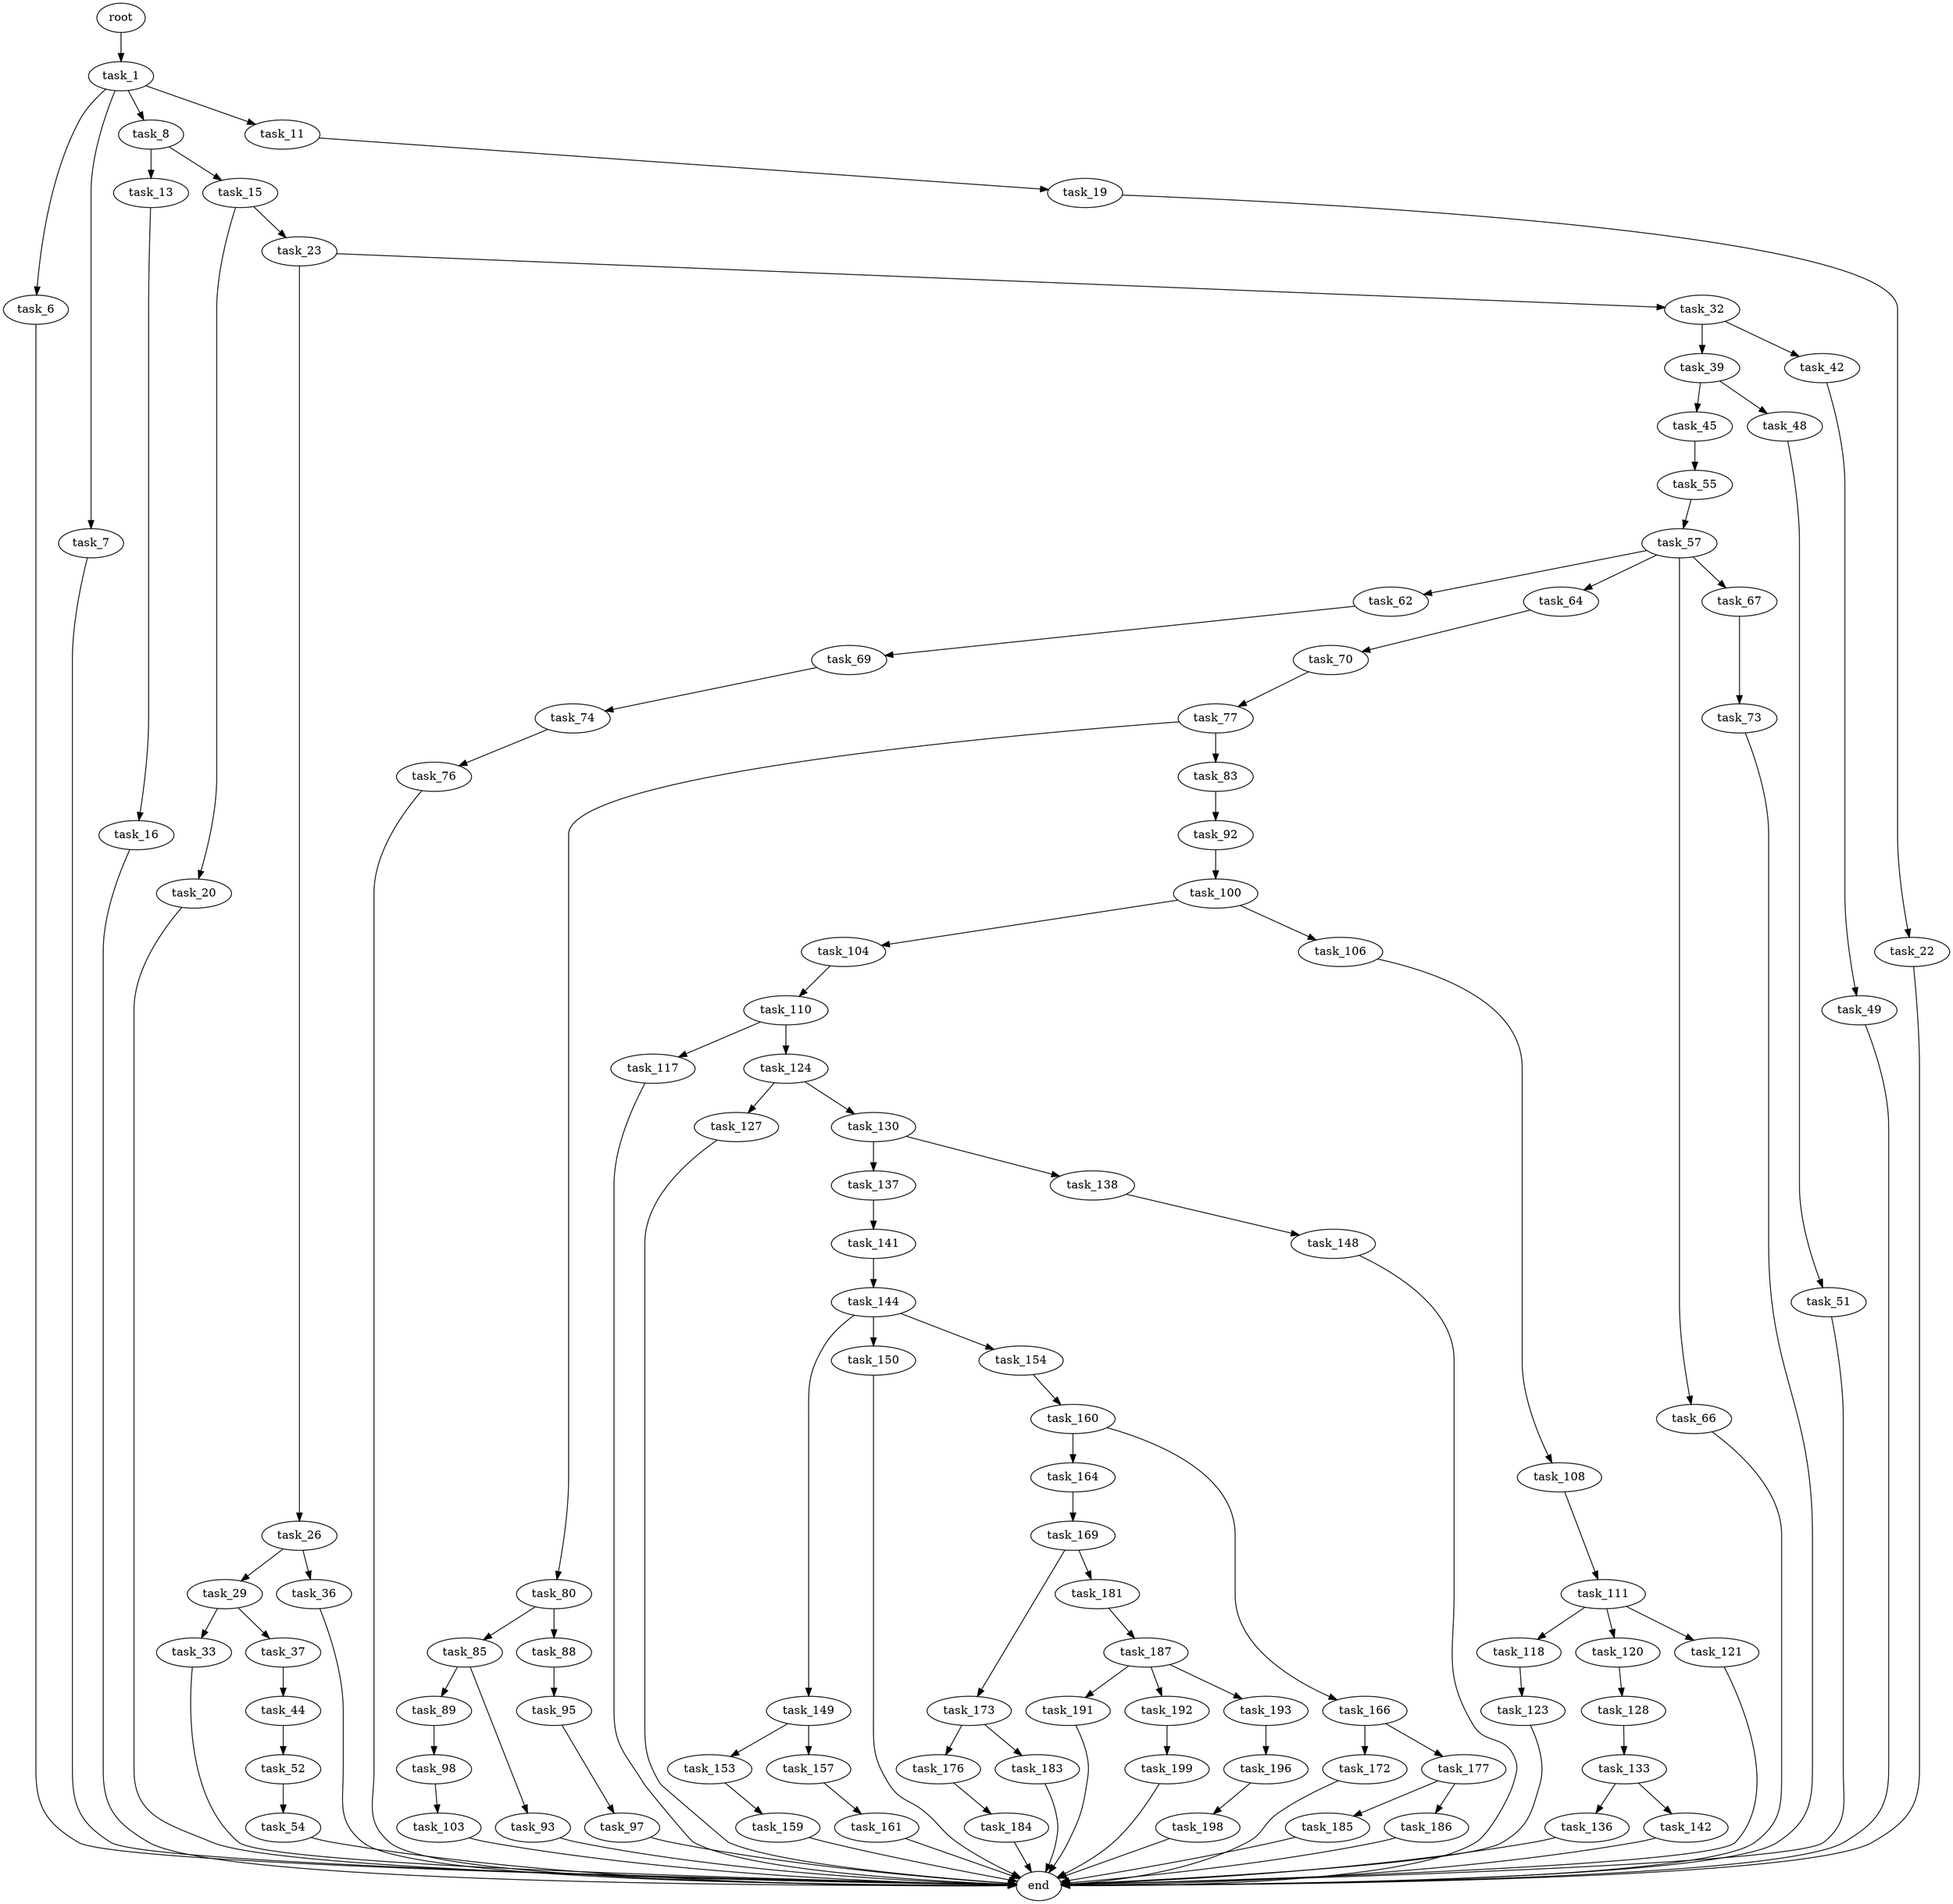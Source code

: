 digraph G {
  root [size="0.000000"];
  task_1 [size="37184473499.000000"];
  task_6 [size="782757789696.000000"];
  task_7 [size="134217728000.000000"];
  task_8 [size="175110167928.000000"];
  task_11 [size="26737713084.000000"];
  end [size="0.000000"];
  task_13 [size="1073741824000.000000"];
  task_15 [size="8154984678.000000"];
  task_19 [size="231928233984.000000"];
  task_16 [size="12896574991.000000"];
  task_20 [size="25398791282.000000"];
  task_23 [size="49642403055.000000"];
  task_22 [size="21815062162.000000"];
  task_26 [size="97523244864.000000"];
  task_32 [size="37939028303.000000"];
  task_29 [size="1073741824000.000000"];
  task_36 [size="549755813888.000000"];
  task_33 [size="5903029875.000000"];
  task_37 [size="8589934592.000000"];
  task_39 [size="134217728000.000000"];
  task_42 [size="264179275388.000000"];
  task_44 [size="1073741824000.000000"];
  task_45 [size="4299058321.000000"];
  task_48 [size="7075909716.000000"];
  task_49 [size="780007114900.000000"];
  task_52 [size="84116204422.000000"];
  task_55 [size="16251142196.000000"];
  task_51 [size="17380427891.000000"];
  task_54 [size="3913800000.000000"];
  task_57 [size="268086806364.000000"];
  task_62 [size="3178585470.000000"];
  task_64 [size="590832326552.000000"];
  task_66 [size="364779007424.000000"];
  task_67 [size="107024692187.000000"];
  task_69 [size="302989136181.000000"];
  task_70 [size="700477633358.000000"];
  task_73 [size="1073741824000.000000"];
  task_74 [size="368293445632.000000"];
  task_77 [size="549755813888.000000"];
  task_76 [size="12437663636.000000"];
  task_80 [size="1073741824000.000000"];
  task_83 [size="231928233984.000000"];
  task_85 [size="231928233984.000000"];
  task_88 [size="1235519555.000000"];
  task_92 [size="28991029248.000000"];
  task_89 [size="22335260742.000000"];
  task_93 [size="28991029248.000000"];
  task_95 [size="231928233984.000000"];
  task_98 [size="425126833.000000"];
  task_100 [size="2103410922.000000"];
  task_97 [size="1073741824000.000000"];
  task_103 [size="865946486.000000"];
  task_104 [size="1073741824000.000000"];
  task_106 [size="27116806054.000000"];
  task_110 [size="5119961992.000000"];
  task_108 [size="8589934592.000000"];
  task_111 [size="1035237643552.000000"];
  task_117 [size="549755813888.000000"];
  task_124 [size="260032348316.000000"];
  task_118 [size="34282784904.000000"];
  task_120 [size="1813610975.000000"];
  task_121 [size="8589934592.000000"];
  task_123 [size="4687714700.000000"];
  task_128 [size="782757789696.000000"];
  task_127 [size="782757789696.000000"];
  task_130 [size="43026356200.000000"];
  task_133 [size="42043000716.000000"];
  task_137 [size="120838036487.000000"];
  task_138 [size="368293445632.000000"];
  task_136 [size="522269617.000000"];
  task_142 [size="161168224752.000000"];
  task_141 [size="68719476736.000000"];
  task_148 [size="16521056917.000000"];
  task_144 [size="17340081652.000000"];
  task_149 [size="28575895729.000000"];
  task_150 [size="88936343146.000000"];
  task_154 [size="303288587160.000000"];
  task_153 [size="602733456637.000000"];
  task_157 [size="628419776617.000000"];
  task_159 [size="12920550537.000000"];
  task_160 [size="28991029248.000000"];
  task_161 [size="10010077066.000000"];
  task_164 [size="13557375584.000000"];
  task_166 [size="15969285740.000000"];
  task_169 [size="33393004494.000000"];
  task_172 [size="6722432682.000000"];
  task_177 [size="20099366719.000000"];
  task_173 [size="134217728000.000000"];
  task_181 [size="70511504431.000000"];
  task_176 [size="17854108030.000000"];
  task_183 [size="121556553156.000000"];
  task_184 [size="274265346373.000000"];
  task_185 [size="1220867930191.000000"];
  task_186 [size="1073741824000.000000"];
  task_187 [size="134217728000.000000"];
  task_191 [size="782757789696.000000"];
  task_192 [size="1073741824000.000000"];
  task_193 [size="198864795048.000000"];
  task_199 [size="5157226712.000000"];
  task_196 [size="33607444285.000000"];
  task_198 [size="472230825117.000000"];

  root -> task_1 [size="1.000000"];
  task_1 -> task_6 [size="679477248.000000"];
  task_1 -> task_7 [size="679477248.000000"];
  task_1 -> task_8 [size="679477248.000000"];
  task_1 -> task_11 [size="679477248.000000"];
  task_6 -> end [size="1.000000"];
  task_7 -> end [size="1.000000"];
  task_8 -> task_13 [size="134217728.000000"];
  task_8 -> task_15 [size="134217728.000000"];
  task_11 -> task_19 [size="838860800.000000"];
  task_13 -> task_16 [size="838860800.000000"];
  task_15 -> task_20 [size="134217728.000000"];
  task_15 -> task_23 [size="134217728.000000"];
  task_19 -> task_22 [size="301989888.000000"];
  task_16 -> end [size="1.000000"];
  task_20 -> end [size="1.000000"];
  task_23 -> task_26 [size="75497472.000000"];
  task_23 -> task_32 [size="75497472.000000"];
  task_22 -> end [size="1.000000"];
  task_26 -> task_29 [size="134217728.000000"];
  task_26 -> task_36 [size="134217728.000000"];
  task_32 -> task_39 [size="75497472.000000"];
  task_32 -> task_42 [size="75497472.000000"];
  task_29 -> task_33 [size="838860800.000000"];
  task_29 -> task_37 [size="838860800.000000"];
  task_36 -> end [size="1.000000"];
  task_33 -> end [size="1.000000"];
  task_37 -> task_44 [size="33554432.000000"];
  task_39 -> task_45 [size="209715200.000000"];
  task_39 -> task_48 [size="209715200.000000"];
  task_42 -> task_49 [size="411041792.000000"];
  task_44 -> task_52 [size="838860800.000000"];
  task_45 -> task_55 [size="411041792.000000"];
  task_48 -> task_51 [size="134217728.000000"];
  task_49 -> end [size="1.000000"];
  task_52 -> task_54 [size="75497472.000000"];
  task_55 -> task_57 [size="301989888.000000"];
  task_51 -> end [size="1.000000"];
  task_54 -> end [size="1.000000"];
  task_57 -> task_62 [size="536870912.000000"];
  task_57 -> task_64 [size="536870912.000000"];
  task_57 -> task_66 [size="536870912.000000"];
  task_57 -> task_67 [size="536870912.000000"];
  task_62 -> task_69 [size="134217728.000000"];
  task_64 -> task_70 [size="536870912.000000"];
  task_66 -> end [size="1.000000"];
  task_67 -> task_73 [size="411041792.000000"];
  task_69 -> task_74 [size="301989888.000000"];
  task_70 -> task_77 [size="838860800.000000"];
  task_73 -> end [size="1.000000"];
  task_74 -> task_76 [size="411041792.000000"];
  task_77 -> task_80 [size="536870912.000000"];
  task_77 -> task_83 [size="536870912.000000"];
  task_76 -> end [size="1.000000"];
  task_80 -> task_85 [size="838860800.000000"];
  task_80 -> task_88 [size="838860800.000000"];
  task_83 -> task_92 [size="301989888.000000"];
  task_85 -> task_89 [size="301989888.000000"];
  task_85 -> task_93 [size="301989888.000000"];
  task_88 -> task_95 [size="33554432.000000"];
  task_92 -> task_100 [size="75497472.000000"];
  task_89 -> task_98 [size="33554432.000000"];
  task_93 -> end [size="1.000000"];
  task_95 -> task_97 [size="301989888.000000"];
  task_98 -> task_103 [size="33554432.000000"];
  task_100 -> task_104 [size="75497472.000000"];
  task_100 -> task_106 [size="75497472.000000"];
  task_97 -> end [size="1.000000"];
  task_103 -> end [size="1.000000"];
  task_104 -> task_110 [size="838860800.000000"];
  task_106 -> task_108 [size="75497472.000000"];
  task_110 -> task_117 [size="134217728.000000"];
  task_110 -> task_124 [size="134217728.000000"];
  task_108 -> task_111 [size="33554432.000000"];
  task_111 -> task_118 [size="679477248.000000"];
  task_111 -> task_120 [size="679477248.000000"];
  task_111 -> task_121 [size="679477248.000000"];
  task_117 -> end [size="1.000000"];
  task_124 -> task_127 [size="536870912.000000"];
  task_124 -> task_130 [size="536870912.000000"];
  task_118 -> task_123 [size="536870912.000000"];
  task_120 -> task_128 [size="75497472.000000"];
  task_121 -> end [size="1.000000"];
  task_123 -> end [size="1.000000"];
  task_128 -> task_133 [size="679477248.000000"];
  task_127 -> end [size="1.000000"];
  task_130 -> task_137 [size="679477248.000000"];
  task_130 -> task_138 [size="679477248.000000"];
  task_133 -> task_136 [size="134217728.000000"];
  task_133 -> task_142 [size="134217728.000000"];
  task_137 -> task_141 [size="411041792.000000"];
  task_138 -> task_148 [size="411041792.000000"];
  task_136 -> end [size="1.000000"];
  task_142 -> end [size="1.000000"];
  task_141 -> task_144 [size="134217728.000000"];
  task_148 -> end [size="1.000000"];
  task_144 -> task_149 [size="75497472.000000"];
  task_144 -> task_150 [size="75497472.000000"];
  task_144 -> task_154 [size="75497472.000000"];
  task_149 -> task_153 [size="679477248.000000"];
  task_149 -> task_157 [size="679477248.000000"];
  task_150 -> end [size="1.000000"];
  task_154 -> task_160 [size="536870912.000000"];
  task_153 -> task_159 [size="679477248.000000"];
  task_157 -> task_161 [size="411041792.000000"];
  task_159 -> end [size="1.000000"];
  task_160 -> task_164 [size="75497472.000000"];
  task_160 -> task_166 [size="75497472.000000"];
  task_161 -> end [size="1.000000"];
  task_164 -> task_169 [size="536870912.000000"];
  task_166 -> task_172 [size="301989888.000000"];
  task_166 -> task_177 [size="301989888.000000"];
  task_169 -> task_173 [size="838860800.000000"];
  task_169 -> task_181 [size="838860800.000000"];
  task_172 -> end [size="1.000000"];
  task_177 -> task_185 [size="411041792.000000"];
  task_177 -> task_186 [size="411041792.000000"];
  task_173 -> task_176 [size="209715200.000000"];
  task_173 -> task_183 [size="209715200.000000"];
  task_181 -> task_187 [size="75497472.000000"];
  task_176 -> task_184 [size="301989888.000000"];
  task_183 -> end [size="1.000000"];
  task_184 -> end [size="1.000000"];
  task_185 -> end [size="1.000000"];
  task_186 -> end [size="1.000000"];
  task_187 -> task_191 [size="209715200.000000"];
  task_187 -> task_192 [size="209715200.000000"];
  task_187 -> task_193 [size="209715200.000000"];
  task_191 -> end [size="1.000000"];
  task_192 -> task_199 [size="838860800.000000"];
  task_193 -> task_196 [size="134217728.000000"];
  task_199 -> end [size="1.000000"];
  task_196 -> task_198 [size="679477248.000000"];
  task_198 -> end [size="1.000000"];
}
